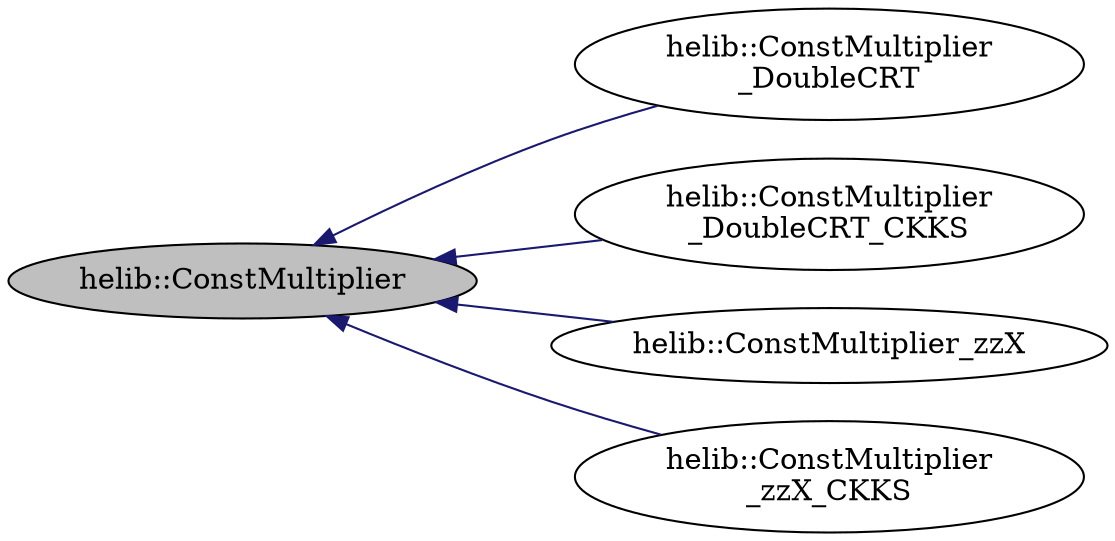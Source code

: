 digraph "helib::ConstMultiplier"
{
  rankdir="LR";
  N0 [label="helib::ConstMultiplier",color="black", fillcolor="grey75", style="filled", fontcolor="black"];
  N0 -> N1 [dir="back",color="midnightblue",style="solid"];
  N1 [label="helib::ConstMultiplier\l_DoubleCRT",color="black", fillcolor="white", style="filled"];
  N0 -> N2 [dir="back",color="midnightblue",style="solid"];
  N2 [label="helib::ConstMultiplier\l_DoubleCRT_CKKS",color="black", fillcolor="white", style="filled"];
  N0 -> N3 [dir="back",color="midnightblue",style="solid"];
  N3 [label="helib::ConstMultiplier_zzX",color="black", fillcolor="white", style="filled"];
  N0 -> N4 [dir="back",color="midnightblue",style="solid"];
  N4 [label="helib::ConstMultiplier\l_zzX_CKKS",color="black", fillcolor="white", style="filled"];
}
